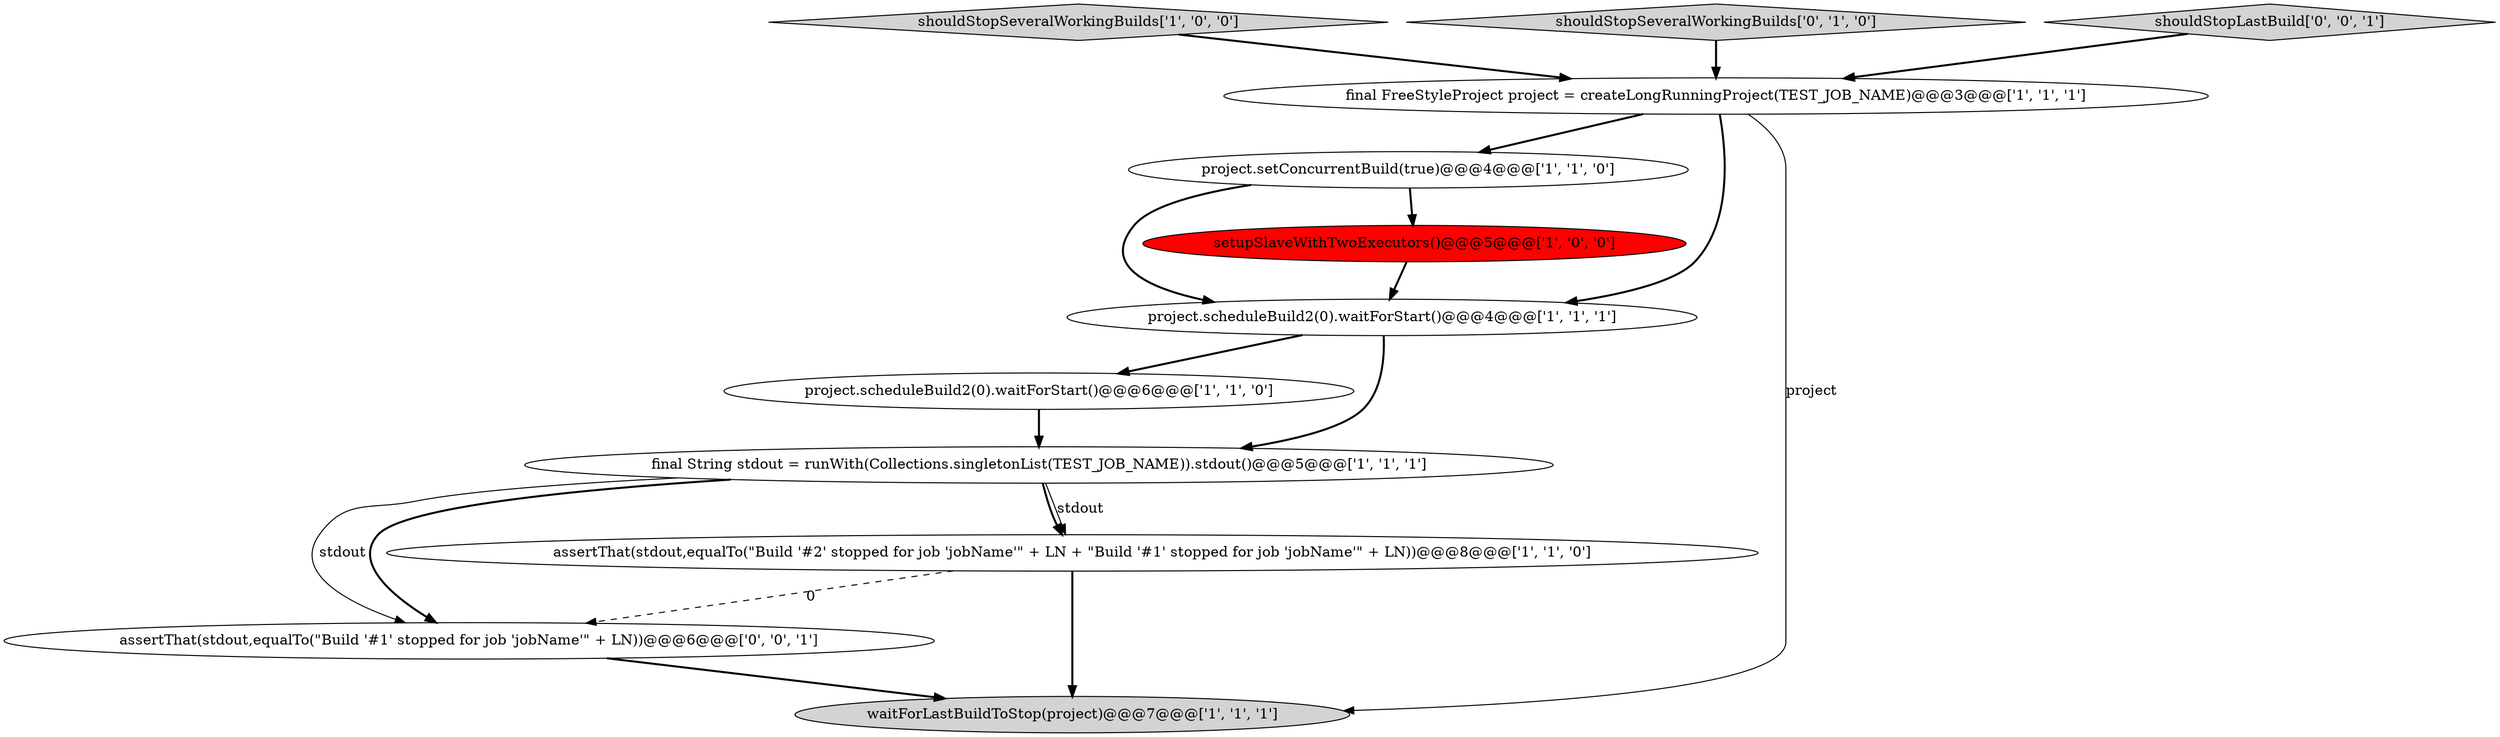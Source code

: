 digraph {
1 [style = filled, label = "project.scheduleBuild2(0).waitForStart()@@@6@@@['1', '1', '0']", fillcolor = white, shape = ellipse image = "AAA0AAABBB1BBB"];
7 [style = filled, label = "final String stdout = runWith(Collections.singletonList(TEST_JOB_NAME)).stdout()@@@5@@@['1', '1', '1']", fillcolor = white, shape = ellipse image = "AAA0AAABBB1BBB"];
0 [style = filled, label = "shouldStopSeveralWorkingBuilds['1', '0', '0']", fillcolor = lightgray, shape = diamond image = "AAA0AAABBB1BBB"];
8 [style = filled, label = "final FreeStyleProject project = createLongRunningProject(TEST_JOB_NAME)@@@3@@@['1', '1', '1']", fillcolor = white, shape = ellipse image = "AAA0AAABBB1BBB"];
11 [style = filled, label = "assertThat(stdout,equalTo(\"Build '#1' stopped for job 'jobName'\" + LN))@@@6@@@['0', '0', '1']", fillcolor = white, shape = ellipse image = "AAA0AAABBB3BBB"];
5 [style = filled, label = "setupSlaveWithTwoExecutors()@@@5@@@['1', '0', '0']", fillcolor = red, shape = ellipse image = "AAA1AAABBB1BBB"];
4 [style = filled, label = "project.setConcurrentBuild(true)@@@4@@@['1', '1', '0']", fillcolor = white, shape = ellipse image = "AAA0AAABBB1BBB"];
9 [style = filled, label = "shouldStopSeveralWorkingBuilds['0', '1', '0']", fillcolor = lightgray, shape = diamond image = "AAA0AAABBB2BBB"];
10 [style = filled, label = "shouldStopLastBuild['0', '0', '1']", fillcolor = lightgray, shape = diamond image = "AAA0AAABBB3BBB"];
3 [style = filled, label = "waitForLastBuildToStop(project)@@@7@@@['1', '1', '1']", fillcolor = lightgray, shape = ellipse image = "AAA0AAABBB1BBB"];
6 [style = filled, label = "project.scheduleBuild2(0).waitForStart()@@@4@@@['1', '1', '1']", fillcolor = white, shape = ellipse image = "AAA0AAABBB1BBB"];
2 [style = filled, label = "assertThat(stdout,equalTo(\"Build '#2' stopped for job 'jobName'\" + LN + \"Build '#1' stopped for job 'jobName'\" + LN))@@@8@@@['1', '1', '0']", fillcolor = white, shape = ellipse image = "AAA0AAABBB1BBB"];
7->2 [style = solid, label="stdout"];
6->1 [style = bold, label=""];
2->11 [style = dashed, label="0"];
8->6 [style = bold, label=""];
7->11 [style = bold, label=""];
8->4 [style = bold, label=""];
5->6 [style = bold, label=""];
6->7 [style = bold, label=""];
10->8 [style = bold, label=""];
9->8 [style = bold, label=""];
11->3 [style = bold, label=""];
4->6 [style = bold, label=""];
4->5 [style = bold, label=""];
1->7 [style = bold, label=""];
7->2 [style = bold, label=""];
8->3 [style = solid, label="project"];
7->11 [style = solid, label="stdout"];
2->3 [style = bold, label=""];
0->8 [style = bold, label=""];
}
